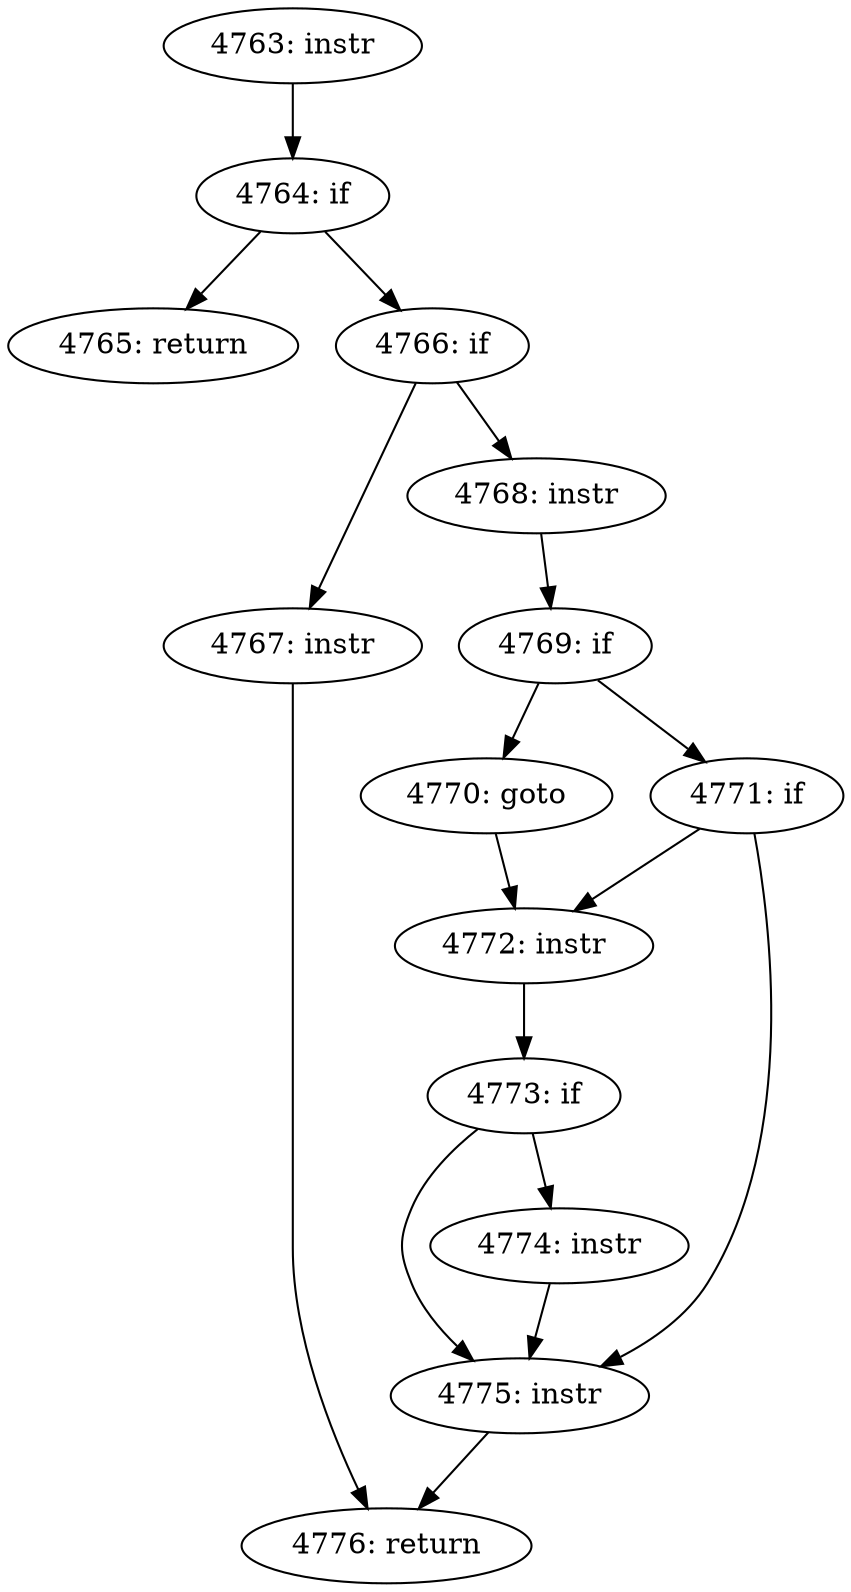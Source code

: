 digraph CFG_tcp_rearm_rto {
4763 [label="4763: instr"]
	4763 -> 4764
4764 [label="4764: if"]
	4764 -> 4765
	4764 -> 4766
4765 [label="4765: return"]
	
4766 [label="4766: if"]
	4766 -> 4767
	4766 -> 4768
4767 [label="4767: instr"]
	4767 -> 4776
4768 [label="4768: instr"]
	4768 -> 4769
4769 [label="4769: if"]
	4769 -> 4770
	4769 -> 4771
4770 [label="4770: goto"]
	4770 -> 4772
4771 [label="4771: if"]
	4771 -> 4772
	4771 -> 4775
4772 [label="4772: instr"]
	4772 -> 4773
4773 [label="4773: if"]
	4773 -> 4774
	4773 -> 4775
4774 [label="4774: instr"]
	4774 -> 4775
4775 [label="4775: instr"]
	4775 -> 4776
4776 [label="4776: return"]
	
}
